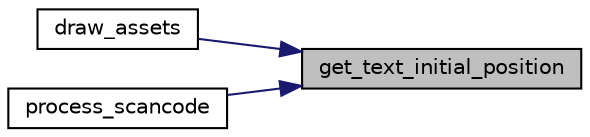 digraph "get_text_initial_position"
{
 // LATEX_PDF_SIZE
  edge [fontname="Helvetica",fontsize="10",labelfontname="Helvetica",labelfontsize="10"];
  node [fontname="Helvetica",fontsize="10",shape=record];
  rankdir="RL";
  Node1 [label="get_text_initial_position",height=0.2,width=0.4,color="black", fillcolor="grey75", style="filled", fontcolor="black",tooltip="Returns the initial position of where the text should be printedthe text."];
  Node1 -> Node2 [dir="back",color="midnightblue",fontsize="10",style="solid"];
  Node2 [label="draw_assets",height=0.2,width=0.4,color="black", fillcolor="white", style="filled",URL="$proj_8c.html#a850e4280fdbac0d3b47a94e871905e54",tooltip="Draws the program assets on screen."];
  Node1 -> Node3 [dir="back",color="midnightblue",fontsize="10",style="solid"];
  Node3 [label="process_scancode",height=0.2,width=0.4,color="black", fillcolor="white", style="filled",URL="$group__charset.html#ga5cf34e49e0ee978293deca0bd7097852",tooltip=" "];
}
